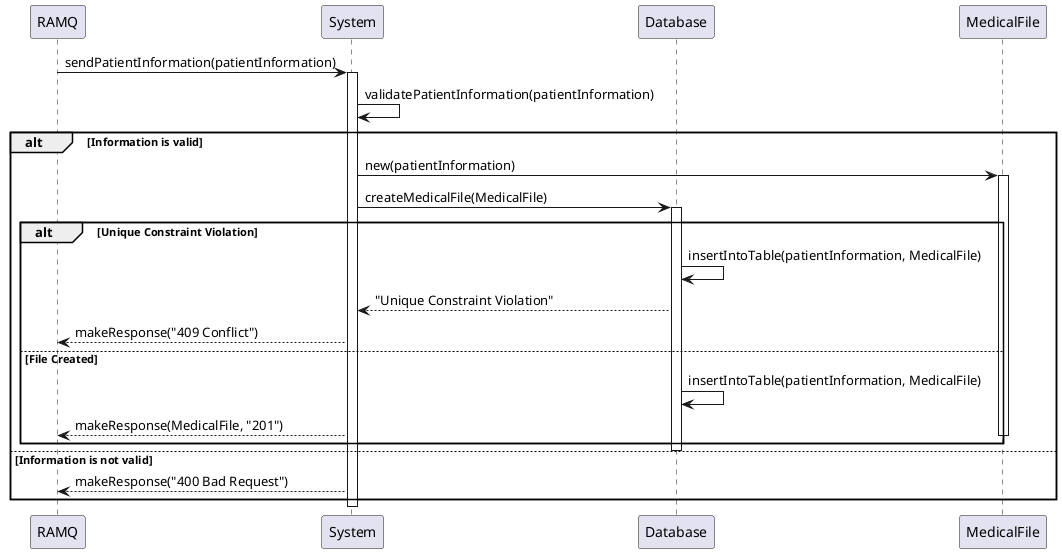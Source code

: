 @startuml 

participant "RAMQ" as RAMQ
participant "System" as System
participant "Database" as Database
participant "MedicalFile" as MedFile

RAMQ -> System: sendPatientInformation(patientInformation)
activate System
System -> System: validatePatientInformation(patientInformation)
alt Information is valid
    System -> MedFile: new(patientInformation)
    activate MedFile
    System -> Database: createMedicalFile(MedicalFile)
    activate Database
    alt Unique Constraint Violation
        Database -> Database: insertIntoTable(patientInformation, MedicalFile)
        Database --> System: "Unique Constraint Violation"
        System --> RAMQ: makeResponse("409 Conflict")
    else File Created
        Database -> Database: insertIntoTable(patientInformation, MedicalFile)
        System --> RAMQ: makeResponse(MedicalFile, "201")
        deactivate MedFile
    end
    deactivate Database
else Information is not valid
    System --> RAMQ: makeResponse("400 Bad Request")
end
deactivate System

@enduml
